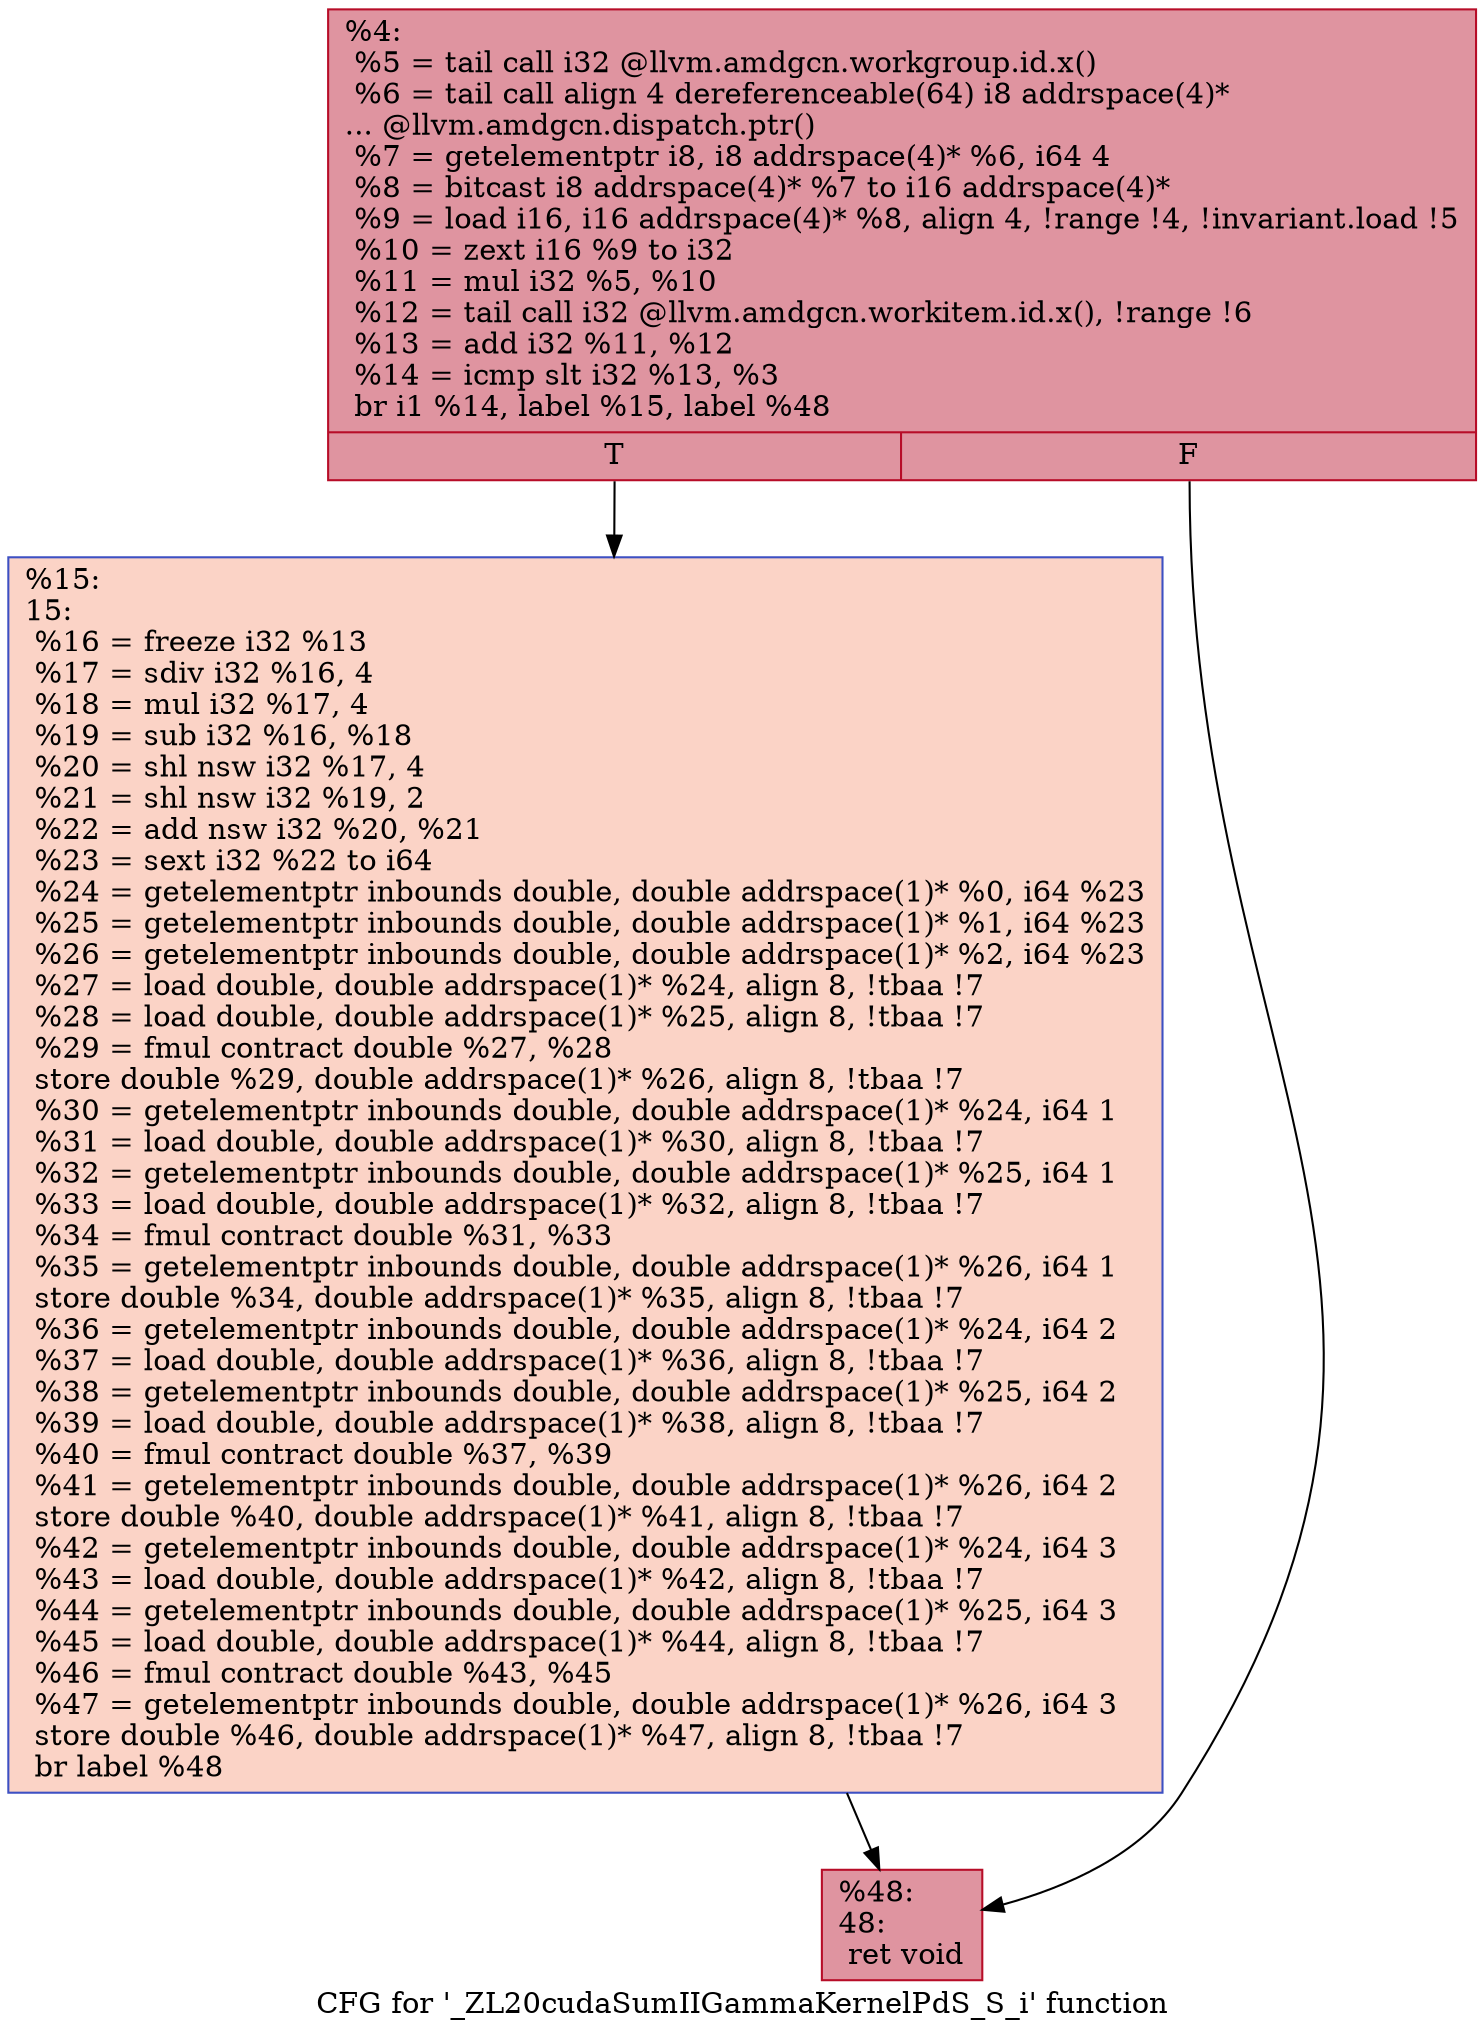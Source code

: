 digraph "CFG for '_ZL20cudaSumIIGammaKernelPdS_S_i' function" {
	label="CFG for '_ZL20cudaSumIIGammaKernelPdS_S_i' function";

	Node0x5440860 [shape=record,color="#b70d28ff", style=filled, fillcolor="#b70d2870",label="{%4:\l  %5 = tail call i32 @llvm.amdgcn.workgroup.id.x()\l  %6 = tail call align 4 dereferenceable(64) i8 addrspace(4)*\l... @llvm.amdgcn.dispatch.ptr()\l  %7 = getelementptr i8, i8 addrspace(4)* %6, i64 4\l  %8 = bitcast i8 addrspace(4)* %7 to i16 addrspace(4)*\l  %9 = load i16, i16 addrspace(4)* %8, align 4, !range !4, !invariant.load !5\l  %10 = zext i16 %9 to i32\l  %11 = mul i32 %5, %10\l  %12 = tail call i32 @llvm.amdgcn.workitem.id.x(), !range !6\l  %13 = add i32 %11, %12\l  %14 = icmp slt i32 %13, %3\l  br i1 %14, label %15, label %48\l|{<s0>T|<s1>F}}"];
	Node0x5440860:s0 -> Node0x5442750;
	Node0x5440860:s1 -> Node0x54427e0;
	Node0x5442750 [shape=record,color="#3d50c3ff", style=filled, fillcolor="#f59c7d70",label="{%15:\l15:                                               \l  %16 = freeze i32 %13\l  %17 = sdiv i32 %16, 4\l  %18 = mul i32 %17, 4\l  %19 = sub i32 %16, %18\l  %20 = shl nsw i32 %17, 4\l  %21 = shl nsw i32 %19, 2\l  %22 = add nsw i32 %20, %21\l  %23 = sext i32 %22 to i64\l  %24 = getelementptr inbounds double, double addrspace(1)* %0, i64 %23\l  %25 = getelementptr inbounds double, double addrspace(1)* %1, i64 %23\l  %26 = getelementptr inbounds double, double addrspace(1)* %2, i64 %23\l  %27 = load double, double addrspace(1)* %24, align 8, !tbaa !7\l  %28 = load double, double addrspace(1)* %25, align 8, !tbaa !7\l  %29 = fmul contract double %27, %28\l  store double %29, double addrspace(1)* %26, align 8, !tbaa !7\l  %30 = getelementptr inbounds double, double addrspace(1)* %24, i64 1\l  %31 = load double, double addrspace(1)* %30, align 8, !tbaa !7\l  %32 = getelementptr inbounds double, double addrspace(1)* %25, i64 1\l  %33 = load double, double addrspace(1)* %32, align 8, !tbaa !7\l  %34 = fmul contract double %31, %33\l  %35 = getelementptr inbounds double, double addrspace(1)* %26, i64 1\l  store double %34, double addrspace(1)* %35, align 8, !tbaa !7\l  %36 = getelementptr inbounds double, double addrspace(1)* %24, i64 2\l  %37 = load double, double addrspace(1)* %36, align 8, !tbaa !7\l  %38 = getelementptr inbounds double, double addrspace(1)* %25, i64 2\l  %39 = load double, double addrspace(1)* %38, align 8, !tbaa !7\l  %40 = fmul contract double %37, %39\l  %41 = getelementptr inbounds double, double addrspace(1)* %26, i64 2\l  store double %40, double addrspace(1)* %41, align 8, !tbaa !7\l  %42 = getelementptr inbounds double, double addrspace(1)* %24, i64 3\l  %43 = load double, double addrspace(1)* %42, align 8, !tbaa !7\l  %44 = getelementptr inbounds double, double addrspace(1)* %25, i64 3\l  %45 = load double, double addrspace(1)* %44, align 8, !tbaa !7\l  %46 = fmul contract double %43, %45\l  %47 = getelementptr inbounds double, double addrspace(1)* %26, i64 3\l  store double %46, double addrspace(1)* %47, align 8, !tbaa !7\l  br label %48\l}"];
	Node0x5442750 -> Node0x54427e0;
	Node0x54427e0 [shape=record,color="#b70d28ff", style=filled, fillcolor="#b70d2870",label="{%48:\l48:                                               \l  ret void\l}"];
}
